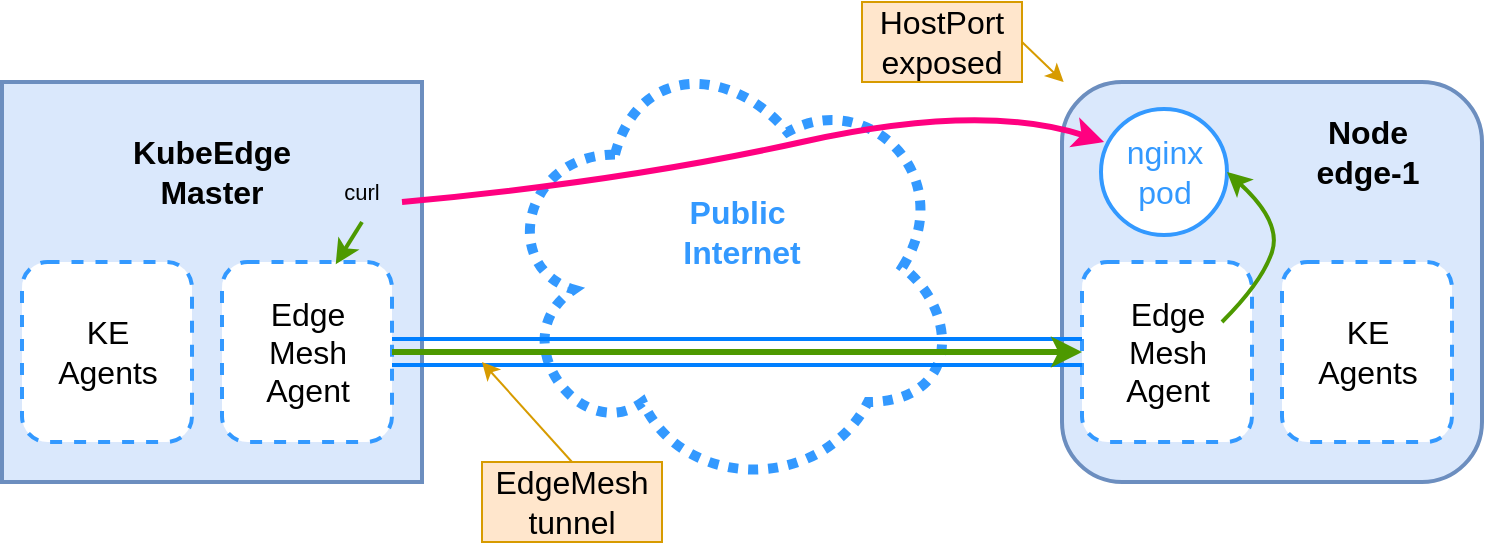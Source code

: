 <mxfile version="17.3.0" type="device"><diagram id="CGOMrJWCOnTHI6NIcZho" name="Page-1"><mxGraphModel dx="1319" dy="611" grid="1" gridSize="10" guides="1" tooltips="1" connect="1" arrows="1" fold="1" page="1" pageScale="1" pageWidth="827" pageHeight="1169" math="0" shadow="0"><root><mxCell id="0"/><mxCell id="1" parent="0"/><mxCell id="zBHn_AaMOxQxDgRhb_VP-3" value="" style="rounded=0;whiteSpace=wrap;html=1;fontSize=16;fillColor=#dae8fc;strokeColor=#6c8ebf;strokeWidth=2;" vertex="1" parent="1"><mxGeometry x="50" y="60" width="210" height="200" as="geometry"/></mxCell><mxCell id="zBHn_AaMOxQxDgRhb_VP-2" value="&lt;font style=&quot;font-size: 16px&quot;&gt;KubeEdge&lt;br&gt;Master&lt;/font&gt;" style="text;html=1;strokeColor=none;fillColor=none;align=center;verticalAlign=middle;whiteSpace=wrap;rounded=0;fontStyle=1" vertex="1" parent="1"><mxGeometry x="125" y="90" width="60" height="30" as="geometry"/></mxCell><mxCell id="zBHn_AaMOxQxDgRhb_VP-5" value="" style="rounded=1;whiteSpace=wrap;html=1;fontSize=16;strokeWidth=2;dashed=1;strokeColor=#3399FF;" vertex="1" parent="1"><mxGeometry x="60" y="150" width="85" height="90" as="geometry"/></mxCell><mxCell id="zBHn_AaMOxQxDgRhb_VP-6" value="" style="rounded=1;whiteSpace=wrap;html=1;fontSize=16;strokeWidth=2;dashed=1;strokeColor=#3399FF;" vertex="1" parent="1"><mxGeometry x="160" y="150" width="85" height="90" as="geometry"/></mxCell><mxCell id="zBHn_AaMOxQxDgRhb_VP-7" value="KE&lt;br&gt;Agents" style="text;html=1;strokeColor=none;fillColor=none;align=center;verticalAlign=middle;whiteSpace=wrap;rounded=0;dashed=1;fontSize=16;" vertex="1" parent="1"><mxGeometry x="72.5" y="180" width="60" height="30" as="geometry"/></mxCell><mxCell id="zBHn_AaMOxQxDgRhb_VP-8" value="Edge&lt;br&gt;Mesh&lt;br&gt;Agent" style="text;html=1;strokeColor=none;fillColor=none;align=center;verticalAlign=middle;whiteSpace=wrap;rounded=0;dashed=1;fontSize=16;" vertex="1" parent="1"><mxGeometry x="172.5" y="180" width="60" height="30" as="geometry"/></mxCell><mxCell id="zBHn_AaMOxQxDgRhb_VP-9" value="" style="ellipse;shape=cloud;whiteSpace=wrap;html=1;fontSize=16;strokeColor=#3399FF;strokeWidth=5;dashed=1;dashPattern=1 1;" vertex="1" parent="1"><mxGeometry x="299" y="40" width="230" height="225" as="geometry"/></mxCell><mxCell id="zBHn_AaMOxQxDgRhb_VP-10" value="&lt;font color=&quot;#3399ff&quot;&gt;Public&amp;nbsp;&lt;br&gt;Internet&lt;/font&gt;" style="text;html=1;strokeColor=none;fillColor=none;align=center;verticalAlign=middle;whiteSpace=wrap;rounded=0;dashed=1;dashPattern=1 1;fontSize=16;fontStyle=1" vertex="1" parent="1"><mxGeometry x="390" y="120" width="60" height="30" as="geometry"/></mxCell><mxCell id="zBHn_AaMOxQxDgRhb_VP-11" value="" style="rounded=1;whiteSpace=wrap;html=1;fontSize=16;strokeColor=#6c8ebf;strokeWidth=2;fillColor=#dae8fc;" vertex="1" parent="1"><mxGeometry x="580" y="60" width="210" height="200" as="geometry"/></mxCell><mxCell id="zBHn_AaMOxQxDgRhb_VP-12" value="&lt;span style=&quot;font-size: 16px&quot;&gt;Node&lt;br&gt;edge-1&lt;/span&gt;" style="text;html=1;strokeColor=none;fillColor=none;align=center;verticalAlign=middle;whiteSpace=wrap;rounded=0;fontStyle=1" vertex="1" parent="1"><mxGeometry x="702.5" y="80" width="60" height="30" as="geometry"/></mxCell><mxCell id="zBHn_AaMOxQxDgRhb_VP-13" value="" style="rounded=1;whiteSpace=wrap;html=1;fontSize=16;strokeWidth=2;dashed=1;strokeColor=#3399FF;" vertex="1" parent="1"><mxGeometry x="690" y="150" width="85" height="90" as="geometry"/></mxCell><mxCell id="zBHn_AaMOxQxDgRhb_VP-14" value="" style="rounded=1;whiteSpace=wrap;html=1;fontSize=16;strokeWidth=2;dashed=1;strokeColor=#3399FF;" vertex="1" parent="1"><mxGeometry x="590" y="150" width="85" height="90" as="geometry"/></mxCell><mxCell id="zBHn_AaMOxQxDgRhb_VP-15" value="KE&lt;br&gt;Agents" style="text;html=1;strokeColor=none;fillColor=none;align=center;verticalAlign=middle;whiteSpace=wrap;rounded=0;dashed=1;fontSize=16;" vertex="1" parent="1"><mxGeometry x="702.5" y="180" width="60" height="30" as="geometry"/></mxCell><mxCell id="zBHn_AaMOxQxDgRhb_VP-16" value="Edge&lt;br&gt;Mesh&lt;br&gt;Agent" style="text;html=1;strokeColor=none;fillColor=none;align=center;verticalAlign=middle;whiteSpace=wrap;rounded=0;dashed=1;fontSize=16;" vertex="1" parent="1"><mxGeometry x="602.5" y="180" width="60" height="30" as="geometry"/></mxCell><mxCell id="zBHn_AaMOxQxDgRhb_VP-17" value="" style="shape=link;html=1;rounded=0;fontSize=16;fontColor=#3399FF;strokeColor=#007FFF;targetPerimeterSpacing=0;endSize=6;startSize=6;exitX=1;exitY=0.5;exitDx=0;exitDy=0;strokeWidth=2;arcSize=20;width=12;shadow=0;" edge="1" parent="1" source="zBHn_AaMOxQxDgRhb_VP-6" target="zBHn_AaMOxQxDgRhb_VP-14"><mxGeometry width="100" relative="1" as="geometry"><mxPoint x="250" y="195" as="sourcePoint"/><mxPoint x="340" y="320" as="targetPoint"/></mxGeometry></mxCell><mxCell id="zBHn_AaMOxQxDgRhb_VP-18" value="EdgeMesh tunnel" style="text;html=1;strokeColor=#d79b00;fillColor=#ffe6cc;align=center;verticalAlign=middle;whiteSpace=wrap;rounded=0;fontSize=16;" vertex="1" parent="1"><mxGeometry x="290" y="250" width="90" height="40" as="geometry"/></mxCell><mxCell id="zBHn_AaMOxQxDgRhb_VP-19" value="" style="endArrow=classic;html=1;rounded=0;shadow=0;fontSize=16;fontColor=#3399FF;startSize=6;endSize=6;targetPerimeterSpacing=0;strokeColor=#d79b00;strokeWidth=1;exitX=0.5;exitY=0;exitDx=0;exitDy=0;fillColor=#ffe6cc;" edge="1" parent="1" source="zBHn_AaMOxQxDgRhb_VP-18"><mxGeometry width="50" height="50" relative="1" as="geometry"><mxPoint x="220" y="330" as="sourcePoint"/><mxPoint x="290" y="200" as="targetPoint"/></mxGeometry></mxCell><mxCell id="zBHn_AaMOxQxDgRhb_VP-20" value="nginx&lt;br&gt;pod" style="ellipse;whiteSpace=wrap;html=1;aspect=fixed;fontSize=16;fontColor=#3399FF;strokeColor=#3399FF;strokeWidth=2;" vertex="1" parent="1"><mxGeometry x="599.5" y="73.5" width="63" height="63" as="geometry"/></mxCell><mxCell id="zBHn_AaMOxQxDgRhb_VP-21" value="" style="curved=1;endArrow=classic;html=1;rounded=0;shadow=0;fontSize=16;fontColor=#009900;startSize=6;endSize=6;targetPerimeterSpacing=0;strokeColor=#FF0080;strokeWidth=3;entryX=0.024;entryY=0.262;entryDx=0;entryDy=0;entryPerimeter=0;" edge="1" parent="1" target="zBHn_AaMOxQxDgRhb_VP-20"><mxGeometry width="50" height="50" relative="1" as="geometry"><mxPoint x="250" y="120" as="sourcePoint"/><mxPoint x="300" y="70" as="targetPoint"/><Array as="points"><mxPoint x="360" y="110"/><mxPoint x="540" y="70"/></Array></mxGeometry></mxCell><mxCell id="zBHn_AaMOxQxDgRhb_VP-22" value="HostPort&lt;br&gt;exposed" style="text;html=1;strokeColor=#d79b00;fillColor=#ffe6cc;align=center;verticalAlign=middle;whiteSpace=wrap;rounded=0;fontSize=16;" vertex="1" parent="1"><mxGeometry x="480" y="20" width="80" height="40" as="geometry"/></mxCell><mxCell id="zBHn_AaMOxQxDgRhb_VP-23" value="" style="endArrow=classic;html=1;rounded=0;shadow=0;fontSize=16;fontColor=#000000;startSize=6;endSize=6;targetPerimeterSpacing=0;strokeColor=#d79b00;strokeWidth=1;exitX=1;exitY=0.5;exitDx=0;exitDy=0;fillColor=#ffe6cc;" edge="1" parent="1" source="zBHn_AaMOxQxDgRhb_VP-22" target="zBHn_AaMOxQxDgRhb_VP-11"><mxGeometry width="50" height="50" relative="1" as="geometry"><mxPoint x="600" y="50" as="sourcePoint"/><mxPoint x="650" as="targetPoint"/></mxGeometry></mxCell><mxCell id="zBHn_AaMOxQxDgRhb_VP-24" value="" style="endArrow=classic;html=1;rounded=0;shadow=0;fontSize=16;fontColor=#000000;startSize=6;endSize=6;targetPerimeterSpacing=0;strokeColor=#4D9900;strokeWidth=3;entryX=0;entryY=0.5;entryDx=0;entryDy=0;exitX=1;exitY=0.5;exitDx=0;exitDy=0;" edge="1" parent="1" source="zBHn_AaMOxQxDgRhb_VP-6" target="zBHn_AaMOxQxDgRhb_VP-14"><mxGeometry width="50" height="50" relative="1" as="geometry"><mxPoint x="290" y="180" as="sourcePoint"/><mxPoint x="290" y="170" as="targetPoint"/></mxGeometry></mxCell><mxCell id="zBHn_AaMOxQxDgRhb_VP-25" value="" style="endArrow=classic;html=1;rounded=0;shadow=0;fontSize=16;fontColor=#000000;startSize=6;endSize=6;targetPerimeterSpacing=0;strokeColor=#4D9900;strokeWidth=2;entryX=0.669;entryY=0.012;entryDx=0;entryDy=0;entryPerimeter=0;exitX=0.5;exitY=1;exitDx=0;exitDy=0;" edge="1" parent="1" source="zBHn_AaMOxQxDgRhb_VP-26" target="zBHn_AaMOxQxDgRhb_VP-6"><mxGeometry width="50" height="50" relative="1" as="geometry"><mxPoint x="224" y="121" as="sourcePoint"/><mxPoint x="270" y="120" as="targetPoint"/></mxGeometry></mxCell><mxCell id="zBHn_AaMOxQxDgRhb_VP-26" value="curl" style="text;html=1;strokeColor=none;fillColor=none;align=center;verticalAlign=middle;whiteSpace=wrap;rounded=0;fontSize=11;fontColor=#000000;" vertex="1" parent="1"><mxGeometry x="200" y="100" width="60" height="30" as="geometry"/></mxCell><mxCell id="zBHn_AaMOxQxDgRhb_VP-27" value="" style="curved=1;endArrow=classic;html=1;rounded=0;shadow=0;fontSize=11;fontColor=#000000;startSize=6;endSize=6;targetPerimeterSpacing=0;strokeColor=#4D9900;strokeWidth=2;entryX=1;entryY=0.5;entryDx=0;entryDy=0;" edge="1" parent="1" target="zBHn_AaMOxQxDgRhb_VP-20"><mxGeometry width="50" height="50" relative="1" as="geometry"><mxPoint x="660" y="180" as="sourcePoint"/><mxPoint x="710" y="130" as="targetPoint"/><Array as="points"><mxPoint x="680" y="160"/><mxPoint x="690" y="130"/></Array></mxGeometry></mxCell></root></mxGraphModel></diagram></mxfile>